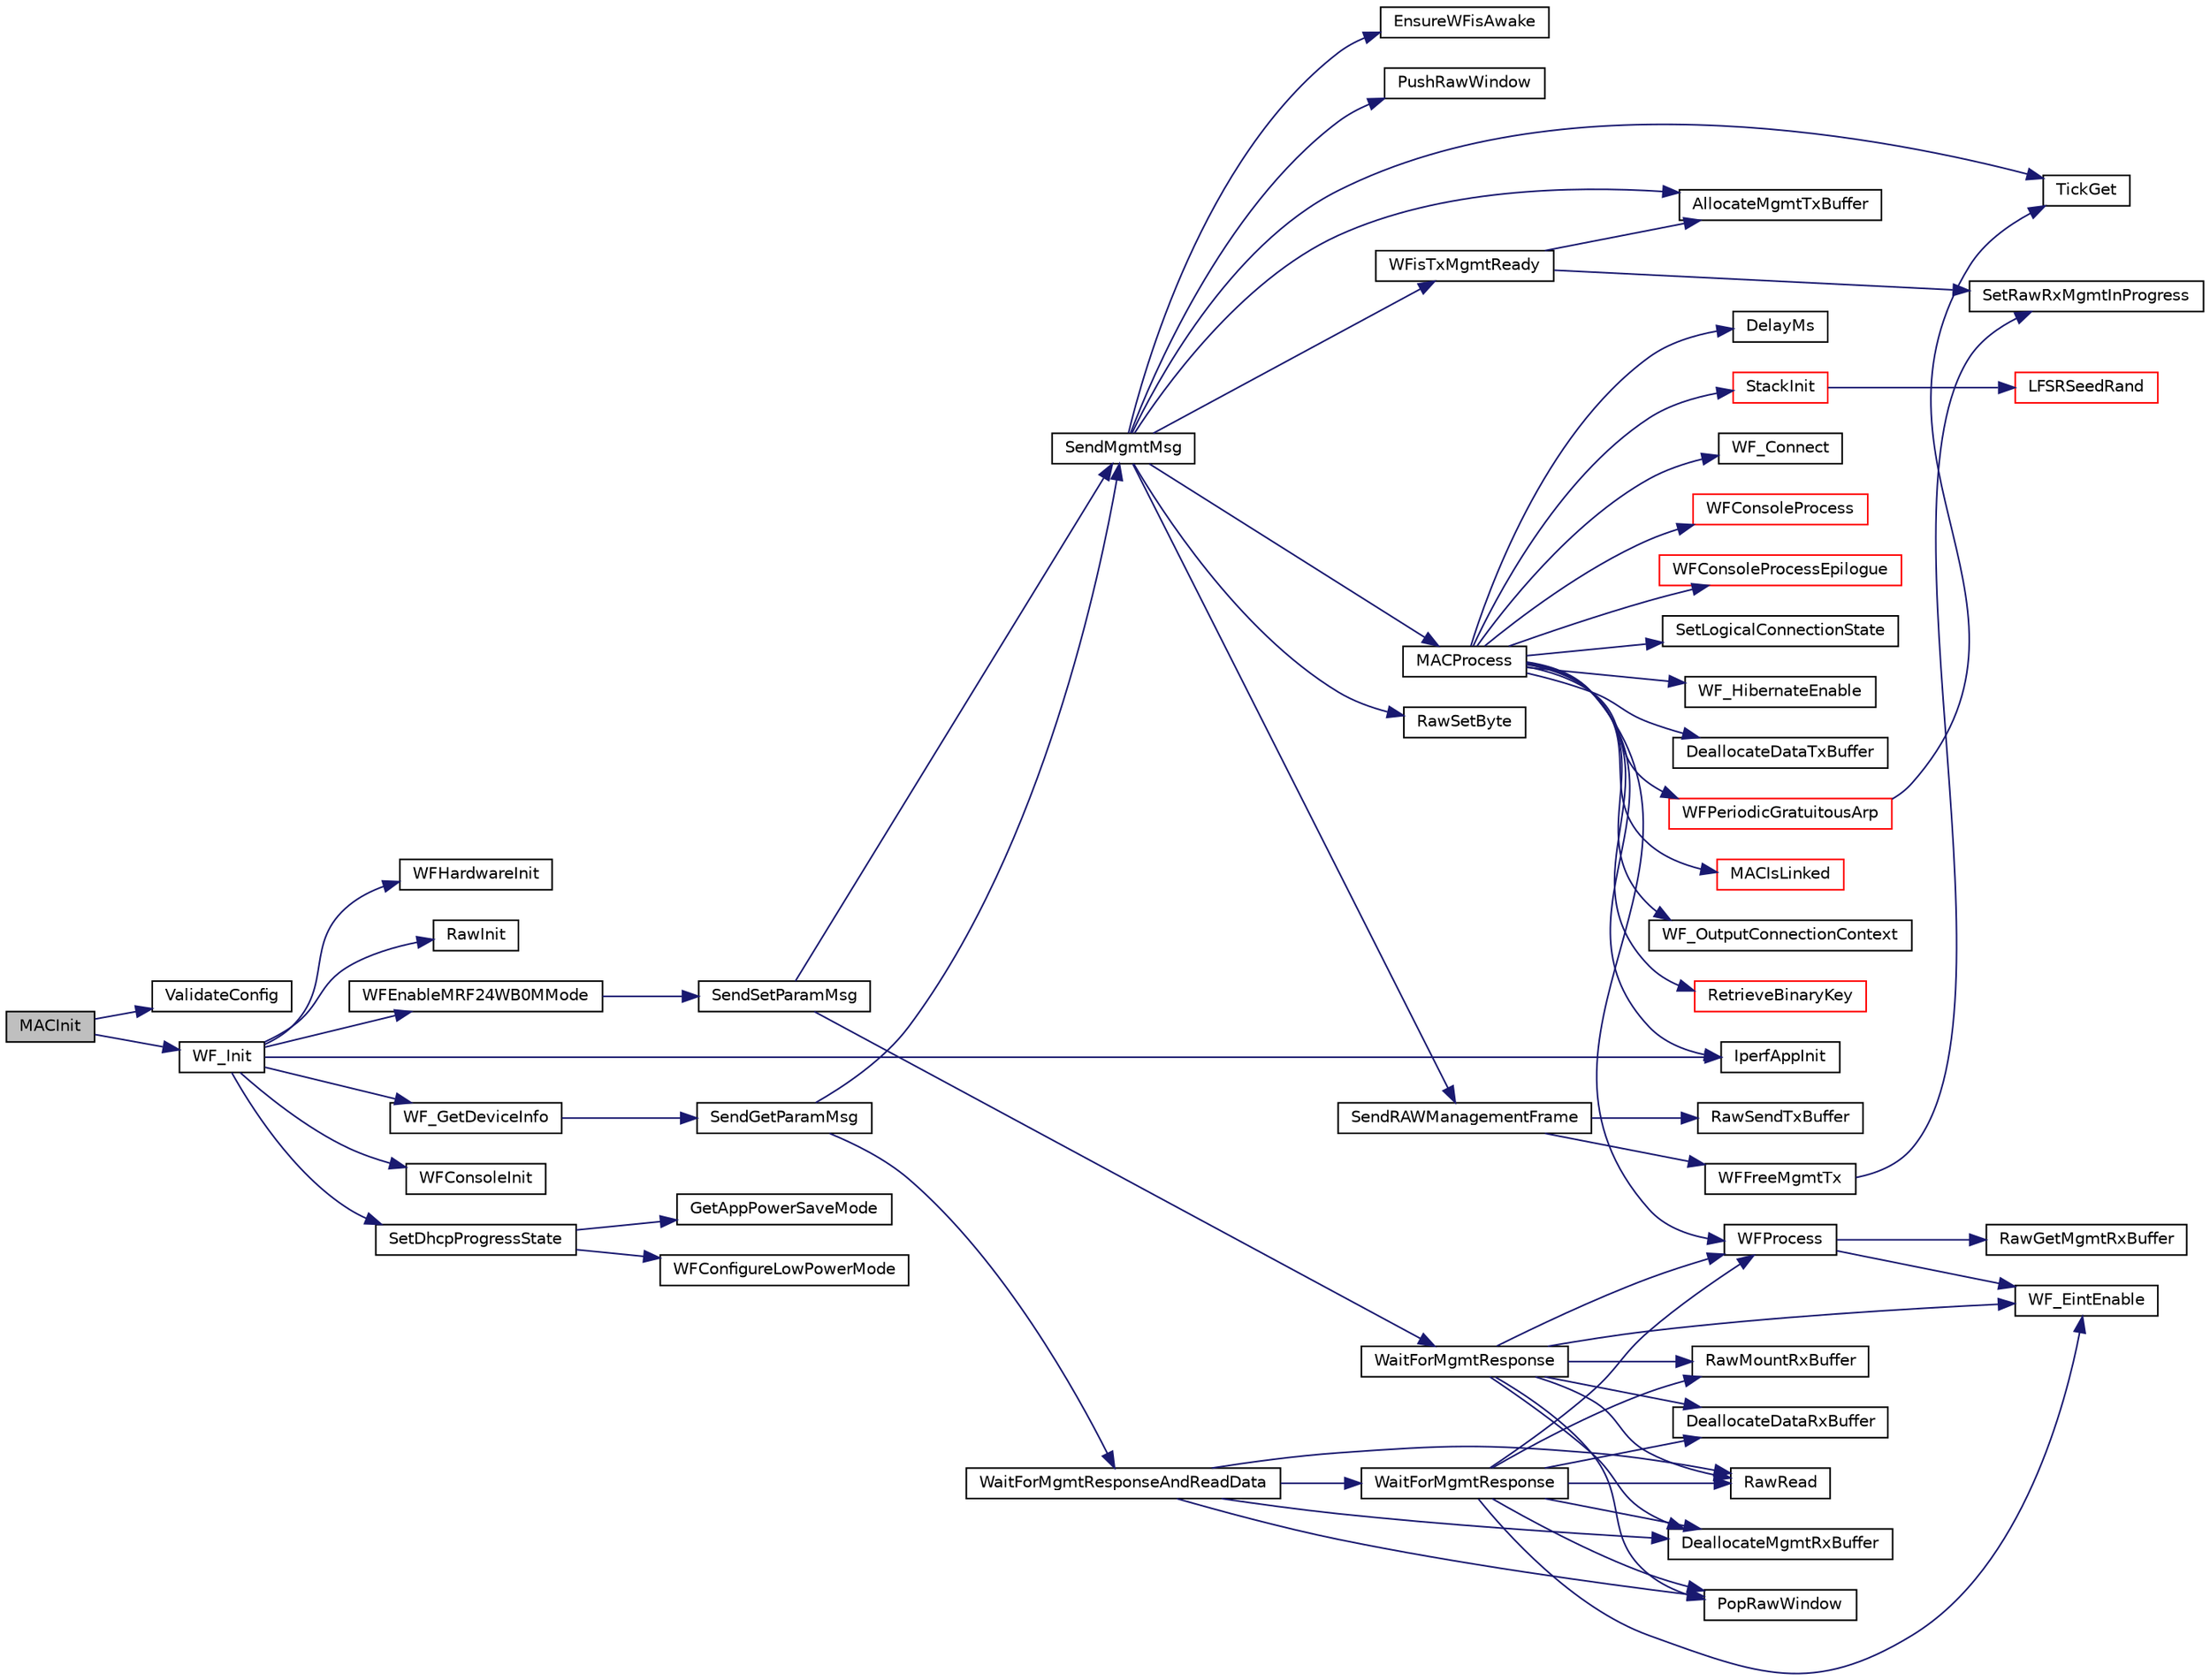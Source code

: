 digraph "MACInit"
{
  edge [fontname="Helvetica",fontsize="10",labelfontname="Helvetica",labelfontsize="10"];
  node [fontname="Helvetica",fontsize="10",shape=record];
  rankdir="LR";
  Node1 [label="MACInit",height=0.2,width=0.4,color="black", fillcolor="grey75", style="filled", fontcolor="black"];
  Node1 -> Node2 [color="midnightblue",fontsize="10",style="solid",fontname="Helvetica"];
  Node2 [label="ValidateConfig",height=0.2,width=0.4,color="black", fillcolor="white", style="filled",URL="$_w_f_mac__24_g_8c.html#a943f344af782b8f55c1636da4e5b8dfd"];
  Node1 -> Node3 [color="midnightblue",fontsize="10",style="solid",fontname="Helvetica"];
  Node3 [label="WF_Init",height=0.2,width=0.4,color="black", fillcolor="white", style="filled",URL="$_w_f_api_8h.html#a3c52cb8bd42cf87ccc32542fd9281c18"];
  Node3 -> Node4 [color="midnightblue",fontsize="10",style="solid",fontname="Helvetica"];
  Node4 [label="WFHardwareInit",height=0.2,width=0.4,color="black", fillcolor="white", style="filled",URL="$_w_f_driver_prv_8h.html#a9f0c8e01f0ed7ccaecd086b55481ea14"];
  Node3 -> Node5 [color="midnightblue",fontsize="10",style="solid",fontname="Helvetica"];
  Node5 [label="RawInit",height=0.2,width=0.4,color="black", fillcolor="white", style="filled",URL="$_w_f_raw_8h.html#a603b51b2b499556c0633b2af9b06ee9a"];
  Node3 -> Node6 [color="midnightblue",fontsize="10",style="solid",fontname="Helvetica"];
  Node6 [label="WFEnableMRF24WB0MMode",height=0.2,width=0.4,color="black", fillcolor="white", style="filled",URL="$_w_f_mgmt_msg_8h.html#a17ea790486f65453e9e08f3e7865ce51"];
  Node6 -> Node7 [color="midnightblue",fontsize="10",style="solid",fontname="Helvetica"];
  Node7 [label="SendSetParamMsg",height=0.2,width=0.4,color="black", fillcolor="white", style="filled",URL="$_w_f_param_msg_8c.html#aae563f30e5a74d61457a580a1ac55f35"];
  Node7 -> Node8 [color="midnightblue",fontsize="10",style="solid",fontname="Helvetica"];
  Node8 [label="SendMgmtMsg",height=0.2,width=0.4,color="black", fillcolor="white", style="filled",URL="$_w_f_mgmt_msg_8h.html#a7a2761b3bd45a00435d7ea3ec7dec75d"];
  Node8 -> Node9 [color="midnightblue",fontsize="10",style="solid",fontname="Helvetica"];
  Node9 [label="EnsureWFisAwake",height=0.2,width=0.4,color="black", fillcolor="white", style="filled",URL="$_w_f_driver_prv_8h.html#a967067df584a596445a8bc793df7933e"];
  Node8 -> Node10 [color="midnightblue",fontsize="10",style="solid",fontname="Helvetica"];
  Node10 [label="PushRawWindow",height=0.2,width=0.4,color="black", fillcolor="white", style="filled",URL="$_w_f_raw_8h.html#a8049404d577b086ace237d9aa6fd882e"];
  Node8 -> Node11 [color="midnightblue",fontsize="10",style="solid",fontname="Helvetica"];
  Node11 [label="TickGet",height=0.2,width=0.4,color="black", fillcolor="white", style="filled",URL="$_tick_8h.html#a035d1d3f8afdca7abedf588ee1b20af0"];
  Node8 -> Node12 [color="midnightblue",fontsize="10",style="solid",fontname="Helvetica"];
  Node12 [label="WFisTxMgmtReady",height=0.2,width=0.4,color="black", fillcolor="white", style="filled",URL="$_w_f_mgmt_msg_8h.html#a746e911a5715ea95de63462d6397c188"];
  Node12 -> Node13 [color="midnightblue",fontsize="10",style="solid",fontname="Helvetica"];
  Node13 [label="AllocateMgmtTxBuffer",height=0.2,width=0.4,color="black", fillcolor="white", style="filled",URL="$_w_f_raw_8h.html#ae9024b5547d799ae34eeddc7641c3a57"];
  Node12 -> Node14 [color="midnightblue",fontsize="10",style="solid",fontname="Helvetica"];
  Node14 [label="SetRawRxMgmtInProgress",height=0.2,width=0.4,color="black", fillcolor="white", style="filled",URL="$_w_f_mac_8c.html#a6539d1b42f7a5873ebfe9486e8ec961b"];
  Node8 -> Node15 [color="midnightblue",fontsize="10",style="solid",fontname="Helvetica"];
  Node15 [label="MACProcess",height=0.2,width=0.4,color="black", fillcolor="white", style="filled",URL="$_m_a_c_8h.html#a74c4ae494d118879a5d3798a74c3b905"];
  Node15 -> Node16 [color="midnightblue",fontsize="10",style="solid",fontname="Helvetica"];
  Node16 [label="WFProcess",height=0.2,width=0.4,color="black", fillcolor="white", style="filled",URL="$_w_f_api_8h.html#ab40c33ce57709d716eea07a0a76b16dd"];
  Node16 -> Node17 [color="midnightblue",fontsize="10",style="solid",fontname="Helvetica"];
  Node17 [label="RawGetMgmtRxBuffer",height=0.2,width=0.4,color="black", fillcolor="white", style="filled",URL="$_w_f_raw_8h.html#ad4dc4ee21d997183f947293c0a52d293"];
  Node16 -> Node18 [color="midnightblue",fontsize="10",style="solid",fontname="Helvetica"];
  Node18 [label="WF_EintEnable",height=0.2,width=0.4,color="black", fillcolor="white", style="filled",URL="$_w_f_api_8h.html#a939bc519999b13755ac6af4911d8fffb"];
  Node15 -> Node19 [color="midnightblue",fontsize="10",style="solid",fontname="Helvetica"];
  Node19 [label="DelayMs",height=0.2,width=0.4,color="black", fillcolor="white", style="filled",URL="$_time_delay_8c.html#ac0fb282a454001ee1813601dbb9f1bed"];
  Node15 -> Node20 [color="midnightblue",fontsize="10",style="solid",fontname="Helvetica"];
  Node20 [label="StackInit",height=0.2,width=0.4,color="red", fillcolor="white", style="filled",URL="$_stack_tsk_8h.html#af71915a2bb239ba8607e939c5943eb59"];
  Node20 -> Node21 [color="midnightblue",fontsize="10",style="solid",fontname="Helvetica"];
  Node21 [label="LFSRSeedRand",height=0.2,width=0.4,color="red", fillcolor="white", style="filled",URL="$_helpers_8h.html#a4cbb98a43546f70ea01fbf5408e72540"];
  Node15 -> Node22 [color="midnightblue",fontsize="10",style="solid",fontname="Helvetica"];
  Node22 [label="IperfAppInit",height=0.2,width=0.4,color="black", fillcolor="white", style="filled",URL="$_w_f_init_8c.html#a38aa9b3b13b9e93302e6401bf09bed4b"];
  Node15 -> Node23 [color="midnightblue",fontsize="10",style="solid",fontname="Helvetica"];
  Node23 [label="WF_Connect",height=0.2,width=0.4,color="black", fillcolor="white", style="filled",URL="$_w_f_mac_8c.html#a112a0c7a8a37f72cab76a6fcd3f4a4e1"];
  Node15 -> Node24 [color="midnightblue",fontsize="10",style="solid",fontname="Helvetica"];
  Node24 [label="WFConsoleProcess",height=0.2,width=0.4,color="red", fillcolor="white", style="filled",URL="$_w_f_console_8h.html#a08bebeac07c49ec2d103d7eda5841a4b"];
  Node15 -> Node25 [color="midnightblue",fontsize="10",style="solid",fontname="Helvetica"];
  Node25 [label="WFConsoleProcessEpilogue",height=0.2,width=0.4,color="red", fillcolor="white", style="filled",URL="$_w_f_console_8h.html#a780a76e11294990a58b6c71c2f7948bd"];
  Node15 -> Node26 [color="midnightblue",fontsize="10",style="solid",fontname="Helvetica"];
  Node26 [label="SetLogicalConnectionState",height=0.2,width=0.4,color="black", fillcolor="white", style="filled",URL="$_w_f_driver_prv_8h.html#ae39f2dfabbf317721b95c85563aa02ab"];
  Node15 -> Node27 [color="midnightblue",fontsize="10",style="solid",fontname="Helvetica"];
  Node27 [label="WF_HibernateEnable",height=0.2,width=0.4,color="black", fillcolor="white", style="filled",URL="$_w_f_api_8h.html#af5cd4475b565b7846c3d27dd65b97d46"];
  Node15 -> Node28 [color="midnightblue",fontsize="10",style="solid",fontname="Helvetica"];
  Node28 [label="DeallocateDataTxBuffer",height=0.2,width=0.4,color="black", fillcolor="white", style="filled",URL="$_w_f_raw_8h.html#a270fb0e2bd37af95849fe1123203bef5"];
  Node15 -> Node29 [color="midnightblue",fontsize="10",style="solid",fontname="Helvetica"];
  Node29 [label="WFPeriodicGratuitousArp",height=0.2,width=0.4,color="red", fillcolor="white", style="filled",URL="$_w_f_mac_8c.html#a1570c09fc866aec85a413c831e292fda"];
  Node29 -> Node11 [color="midnightblue",fontsize="10",style="solid",fontname="Helvetica"];
  Node15 -> Node30 [color="midnightblue",fontsize="10",style="solid",fontname="Helvetica"];
  Node30 [label="MACIsLinked",height=0.2,width=0.4,color="red", fillcolor="white", style="filled",URL="$_w_f_mac__24_g_8c.html#a0b700fbc3ad2a6c7c389026bfd38e0f1"];
  Node15 -> Node31 [color="midnightblue",fontsize="10",style="solid",fontname="Helvetica"];
  Node31 [label="WF_OutputConnectionContext",height=0.2,width=0.4,color="black", fillcolor="white", style="filled",URL="$_w_f_mac__24_g_8c.html#acc1c001c9f03fdf84e96825635f466f4"];
  Node15 -> Node32 [color="midnightblue",fontsize="10",style="solid",fontname="Helvetica"];
  Node32 [label="RetrieveBinaryKey",height=0.2,width=0.4,color="red", fillcolor="white", style="filled",URL="$_w_f_mac__24_g_8c.html#a7fb5adc7bc64ab3c4663821580ca90b4"];
  Node8 -> Node33 [color="midnightblue",fontsize="10",style="solid",fontname="Helvetica"];
  Node33 [label="RawSetByte",height=0.2,width=0.4,color="black", fillcolor="white", style="filled",URL="$_w_f_raw_8h.html#a080df0a533459a28bfccb89781df5e3a"];
  Node8 -> Node34 [color="midnightblue",fontsize="10",style="solid",fontname="Helvetica"];
  Node34 [label="SendRAWManagementFrame",height=0.2,width=0.4,color="black", fillcolor="white", style="filled",URL="$_w_f_mgmt_msg_8h.html#adf3fd3449cb04ccdc635af8befe14e56"];
  Node34 -> Node35 [color="midnightblue",fontsize="10",style="solid",fontname="Helvetica"];
  Node35 [label="RawSendTxBuffer",height=0.2,width=0.4,color="black", fillcolor="white", style="filled",URL="$_w_f_raw_8h.html#a16c4aa8238b4dec33fe41a8e09674112"];
  Node34 -> Node36 [color="midnightblue",fontsize="10",style="solid",fontname="Helvetica"];
  Node36 [label="WFFreeMgmtTx",height=0.2,width=0.4,color="black", fillcolor="white", style="filled",URL="$_w_f_mac_8c.html#a2636efe10ae51328a2b96d21501bdc51"];
  Node36 -> Node14 [color="midnightblue",fontsize="10",style="solid",fontname="Helvetica"];
  Node8 -> Node13 [color="midnightblue",fontsize="10",style="solid",fontname="Helvetica"];
  Node7 -> Node37 [color="midnightblue",fontsize="10",style="solid",fontname="Helvetica"];
  Node37 [label="WaitForMgmtResponse",height=0.2,width=0.4,color="black", fillcolor="white", style="filled",URL="$_w_f_mgmt_msg_8h.html#a55e056cb81b89b6d74963951bcfdf5ae"];
  Node37 -> Node16 [color="midnightblue",fontsize="10",style="solid",fontname="Helvetica"];
  Node37 -> Node38 [color="midnightblue",fontsize="10",style="solid",fontname="Helvetica"];
  Node38 [label="RawMountRxBuffer",height=0.2,width=0.4,color="black", fillcolor="white", style="filled",URL="$_w_f_raw_8h.html#abad9b6e42aa974dc86e7dd842911e2c5"];
  Node37 -> Node39 [color="midnightblue",fontsize="10",style="solid",fontname="Helvetica"];
  Node39 [label="DeallocateDataRxBuffer",height=0.2,width=0.4,color="black", fillcolor="white", style="filled",URL="$_w_f_raw_8h.html#a61c8aa69bc80ab5110a6b84d50bacced"];
  Node37 -> Node18 [color="midnightblue",fontsize="10",style="solid",fontname="Helvetica"];
  Node37 -> Node40 [color="midnightblue",fontsize="10",style="solid",fontname="Helvetica"];
  Node40 [label="RawRead",height=0.2,width=0.4,color="black", fillcolor="white", style="filled",URL="$_w_f_raw_8h.html#a80553d24a57673724467c812b2a00d7b"];
  Node37 -> Node41 [color="midnightblue",fontsize="10",style="solid",fontname="Helvetica"];
  Node41 [label="DeallocateMgmtRxBuffer",height=0.2,width=0.4,color="black", fillcolor="white", style="filled",URL="$_w_f_raw_8h.html#a479447fe09e853821ff2f38755885164"];
  Node37 -> Node42 [color="midnightblue",fontsize="10",style="solid",fontname="Helvetica"];
  Node42 [label="PopRawWindow",height=0.2,width=0.4,color="black", fillcolor="white", style="filled",URL="$_w_f_raw_8h.html#ae50feb41702ee7a5f6ab679e87d364ba"];
  Node3 -> Node43 [color="midnightblue",fontsize="10",style="solid",fontname="Helvetica"];
  Node43 [label="WF_GetDeviceInfo",height=0.2,width=0.4,color="black", fillcolor="white", style="filled",URL="$_w_f_api_8h.html#a95b0d6a9e849375bbafaa6596b938314"];
  Node43 -> Node44 [color="midnightblue",fontsize="10",style="solid",fontname="Helvetica"];
  Node44 [label="SendGetParamMsg",height=0.2,width=0.4,color="black", fillcolor="white", style="filled",URL="$_w_f_param_msg_8c.html#a344ca0bfd8ec3f837e0a651c86474d24"];
  Node44 -> Node8 [color="midnightblue",fontsize="10",style="solid",fontname="Helvetica"];
  Node44 -> Node45 [color="midnightblue",fontsize="10",style="solid",fontname="Helvetica"];
  Node45 [label="WaitForMgmtResponseAndReadData",height=0.2,width=0.4,color="black", fillcolor="white", style="filled",URL="$_w_f_mgmt_msg_8h.html#ae72046bc4f3b88d6c6357af96164fa3b"];
  Node45 -> Node46 [color="midnightblue",fontsize="10",style="solid",fontname="Helvetica"];
  Node46 [label="WaitForMgmtResponse",height=0.2,width=0.4,color="black", fillcolor="white", style="filled",URL="$_w_f_mgmt_msg_8c.html#a55e056cb81b89b6d74963951bcfdf5ae"];
  Node46 -> Node16 [color="midnightblue",fontsize="10",style="solid",fontname="Helvetica"];
  Node46 -> Node38 [color="midnightblue",fontsize="10",style="solid",fontname="Helvetica"];
  Node46 -> Node39 [color="midnightblue",fontsize="10",style="solid",fontname="Helvetica"];
  Node46 -> Node18 [color="midnightblue",fontsize="10",style="solid",fontname="Helvetica"];
  Node46 -> Node40 [color="midnightblue",fontsize="10",style="solid",fontname="Helvetica"];
  Node46 -> Node41 [color="midnightblue",fontsize="10",style="solid",fontname="Helvetica"];
  Node46 -> Node42 [color="midnightblue",fontsize="10",style="solid",fontname="Helvetica"];
  Node45 -> Node40 [color="midnightblue",fontsize="10",style="solid",fontname="Helvetica"];
  Node45 -> Node41 [color="midnightblue",fontsize="10",style="solid",fontname="Helvetica"];
  Node45 -> Node42 [color="midnightblue",fontsize="10",style="solid",fontname="Helvetica"];
  Node3 -> Node47 [color="midnightblue",fontsize="10",style="solid",fontname="Helvetica"];
  Node47 [label="WFConsoleInit",height=0.2,width=0.4,color="black", fillcolor="white", style="filled",URL="$_w_f_console_8h.html#ad07c811dcea7ef70b7ee3b8a19cd96d0"];
  Node3 -> Node22 [color="midnightblue",fontsize="10",style="solid",fontname="Helvetica"];
  Node3 -> Node48 [color="midnightblue",fontsize="10",style="solid",fontname="Helvetica"];
  Node48 [label="SetDhcpProgressState",height=0.2,width=0.4,color="black", fillcolor="white", style="filled",URL="$_w_f_init_8c.html#a7621eeec9d4387986a5a94811c4d6a4a"];
  Node48 -> Node49 [color="midnightblue",fontsize="10",style="solid",fontname="Helvetica"];
  Node49 [label="GetAppPowerSaveMode",height=0.2,width=0.4,color="black", fillcolor="white", style="filled",URL="$_w_f_driver_com_8c.html#a054d4dec81ff462ccc55036a15a150dd"];
  Node48 -> Node50 [color="midnightblue",fontsize="10",style="solid",fontname="Helvetica"];
  Node50 [label="WFConfigureLowPowerMode",height=0.2,width=0.4,color="black", fillcolor="white", style="filled",URL="$_w_f_driver_prv_8h.html#a02f5132f54243c47d24fc6aa0874cfd2"];
}
